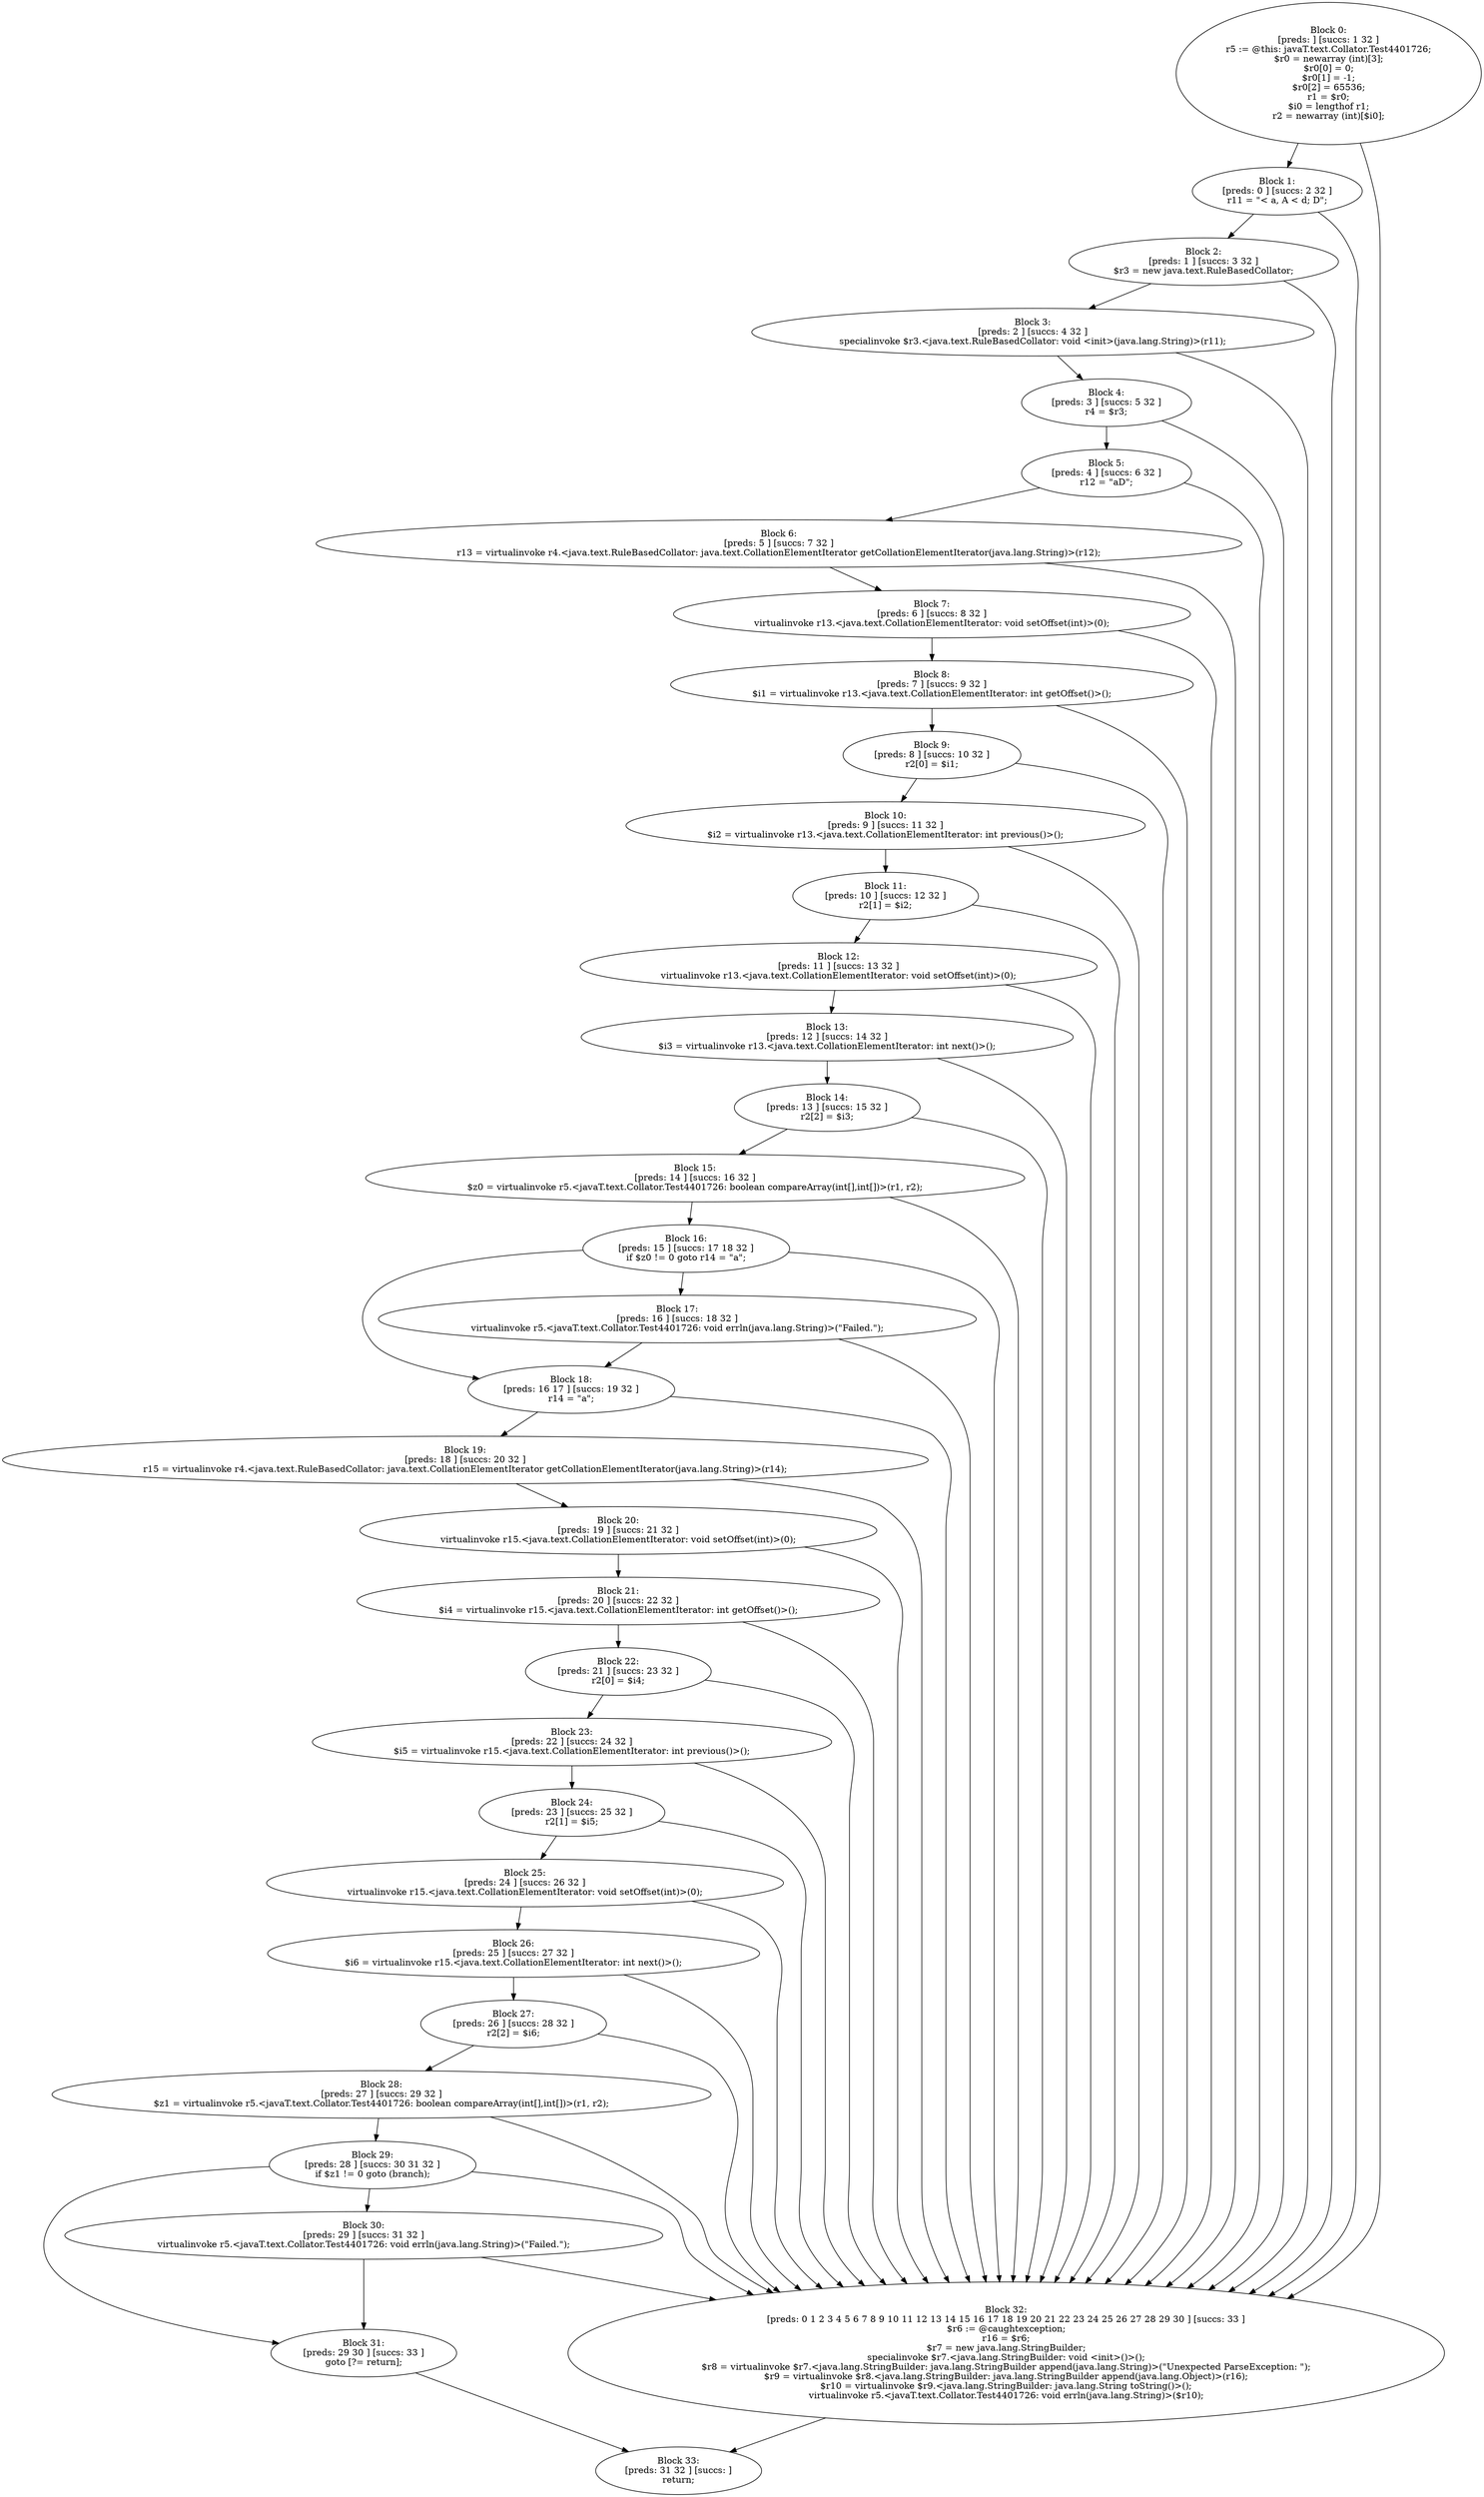 digraph "unitGraph" {
    "Block 0:
[preds: ] [succs: 1 32 ]
r5 := @this: javaT.text.Collator.Test4401726;
$r0 = newarray (int)[3];
$r0[0] = 0;
$r0[1] = -1;
$r0[2] = 65536;
r1 = $r0;
$i0 = lengthof r1;
r2 = newarray (int)[$i0];
"
    "Block 1:
[preds: 0 ] [succs: 2 32 ]
r11 = \"< a, A < d; D\";
"
    "Block 2:
[preds: 1 ] [succs: 3 32 ]
$r3 = new java.text.RuleBasedCollator;
"
    "Block 3:
[preds: 2 ] [succs: 4 32 ]
specialinvoke $r3.<java.text.RuleBasedCollator: void <init>(java.lang.String)>(r11);
"
    "Block 4:
[preds: 3 ] [succs: 5 32 ]
r4 = $r3;
"
    "Block 5:
[preds: 4 ] [succs: 6 32 ]
r12 = \"aD\";
"
    "Block 6:
[preds: 5 ] [succs: 7 32 ]
r13 = virtualinvoke r4.<java.text.RuleBasedCollator: java.text.CollationElementIterator getCollationElementIterator(java.lang.String)>(r12);
"
    "Block 7:
[preds: 6 ] [succs: 8 32 ]
virtualinvoke r13.<java.text.CollationElementIterator: void setOffset(int)>(0);
"
    "Block 8:
[preds: 7 ] [succs: 9 32 ]
$i1 = virtualinvoke r13.<java.text.CollationElementIterator: int getOffset()>();
"
    "Block 9:
[preds: 8 ] [succs: 10 32 ]
r2[0] = $i1;
"
    "Block 10:
[preds: 9 ] [succs: 11 32 ]
$i2 = virtualinvoke r13.<java.text.CollationElementIterator: int previous()>();
"
    "Block 11:
[preds: 10 ] [succs: 12 32 ]
r2[1] = $i2;
"
    "Block 12:
[preds: 11 ] [succs: 13 32 ]
virtualinvoke r13.<java.text.CollationElementIterator: void setOffset(int)>(0);
"
    "Block 13:
[preds: 12 ] [succs: 14 32 ]
$i3 = virtualinvoke r13.<java.text.CollationElementIterator: int next()>();
"
    "Block 14:
[preds: 13 ] [succs: 15 32 ]
r2[2] = $i3;
"
    "Block 15:
[preds: 14 ] [succs: 16 32 ]
$z0 = virtualinvoke r5.<javaT.text.Collator.Test4401726: boolean compareArray(int[],int[])>(r1, r2);
"
    "Block 16:
[preds: 15 ] [succs: 17 18 32 ]
if $z0 != 0 goto r14 = \"a\";
"
    "Block 17:
[preds: 16 ] [succs: 18 32 ]
virtualinvoke r5.<javaT.text.Collator.Test4401726: void errln(java.lang.String)>(\"Failed.\");
"
    "Block 18:
[preds: 16 17 ] [succs: 19 32 ]
r14 = \"a\";
"
    "Block 19:
[preds: 18 ] [succs: 20 32 ]
r15 = virtualinvoke r4.<java.text.RuleBasedCollator: java.text.CollationElementIterator getCollationElementIterator(java.lang.String)>(r14);
"
    "Block 20:
[preds: 19 ] [succs: 21 32 ]
virtualinvoke r15.<java.text.CollationElementIterator: void setOffset(int)>(0);
"
    "Block 21:
[preds: 20 ] [succs: 22 32 ]
$i4 = virtualinvoke r15.<java.text.CollationElementIterator: int getOffset()>();
"
    "Block 22:
[preds: 21 ] [succs: 23 32 ]
r2[0] = $i4;
"
    "Block 23:
[preds: 22 ] [succs: 24 32 ]
$i5 = virtualinvoke r15.<java.text.CollationElementIterator: int previous()>();
"
    "Block 24:
[preds: 23 ] [succs: 25 32 ]
r2[1] = $i5;
"
    "Block 25:
[preds: 24 ] [succs: 26 32 ]
virtualinvoke r15.<java.text.CollationElementIterator: void setOffset(int)>(0);
"
    "Block 26:
[preds: 25 ] [succs: 27 32 ]
$i6 = virtualinvoke r15.<java.text.CollationElementIterator: int next()>();
"
    "Block 27:
[preds: 26 ] [succs: 28 32 ]
r2[2] = $i6;
"
    "Block 28:
[preds: 27 ] [succs: 29 32 ]
$z1 = virtualinvoke r5.<javaT.text.Collator.Test4401726: boolean compareArray(int[],int[])>(r1, r2);
"
    "Block 29:
[preds: 28 ] [succs: 30 31 32 ]
if $z1 != 0 goto (branch);
"
    "Block 30:
[preds: 29 ] [succs: 31 32 ]
virtualinvoke r5.<javaT.text.Collator.Test4401726: void errln(java.lang.String)>(\"Failed.\");
"
    "Block 31:
[preds: 29 30 ] [succs: 33 ]
goto [?= return];
"
    "Block 32:
[preds: 0 1 2 3 4 5 6 7 8 9 10 11 12 13 14 15 16 17 18 19 20 21 22 23 24 25 26 27 28 29 30 ] [succs: 33 ]
$r6 := @caughtexception;
r16 = $r6;
$r7 = new java.lang.StringBuilder;
specialinvoke $r7.<java.lang.StringBuilder: void <init>()>();
$r8 = virtualinvoke $r7.<java.lang.StringBuilder: java.lang.StringBuilder append(java.lang.String)>(\"Unexpected ParseException: \");
$r9 = virtualinvoke $r8.<java.lang.StringBuilder: java.lang.StringBuilder append(java.lang.Object)>(r16);
$r10 = virtualinvoke $r9.<java.lang.StringBuilder: java.lang.String toString()>();
virtualinvoke r5.<javaT.text.Collator.Test4401726: void errln(java.lang.String)>($r10);
"
    "Block 33:
[preds: 31 32 ] [succs: ]
return;
"
    "Block 0:
[preds: ] [succs: 1 32 ]
r5 := @this: javaT.text.Collator.Test4401726;
$r0 = newarray (int)[3];
$r0[0] = 0;
$r0[1] = -1;
$r0[2] = 65536;
r1 = $r0;
$i0 = lengthof r1;
r2 = newarray (int)[$i0];
"->"Block 1:
[preds: 0 ] [succs: 2 32 ]
r11 = \"< a, A < d; D\";
";
    "Block 0:
[preds: ] [succs: 1 32 ]
r5 := @this: javaT.text.Collator.Test4401726;
$r0 = newarray (int)[3];
$r0[0] = 0;
$r0[1] = -1;
$r0[2] = 65536;
r1 = $r0;
$i0 = lengthof r1;
r2 = newarray (int)[$i0];
"->"Block 32:
[preds: 0 1 2 3 4 5 6 7 8 9 10 11 12 13 14 15 16 17 18 19 20 21 22 23 24 25 26 27 28 29 30 ] [succs: 33 ]
$r6 := @caughtexception;
r16 = $r6;
$r7 = new java.lang.StringBuilder;
specialinvoke $r7.<java.lang.StringBuilder: void <init>()>();
$r8 = virtualinvoke $r7.<java.lang.StringBuilder: java.lang.StringBuilder append(java.lang.String)>(\"Unexpected ParseException: \");
$r9 = virtualinvoke $r8.<java.lang.StringBuilder: java.lang.StringBuilder append(java.lang.Object)>(r16);
$r10 = virtualinvoke $r9.<java.lang.StringBuilder: java.lang.String toString()>();
virtualinvoke r5.<javaT.text.Collator.Test4401726: void errln(java.lang.String)>($r10);
";
    "Block 1:
[preds: 0 ] [succs: 2 32 ]
r11 = \"< a, A < d; D\";
"->"Block 2:
[preds: 1 ] [succs: 3 32 ]
$r3 = new java.text.RuleBasedCollator;
";
    "Block 1:
[preds: 0 ] [succs: 2 32 ]
r11 = \"< a, A < d; D\";
"->"Block 32:
[preds: 0 1 2 3 4 5 6 7 8 9 10 11 12 13 14 15 16 17 18 19 20 21 22 23 24 25 26 27 28 29 30 ] [succs: 33 ]
$r6 := @caughtexception;
r16 = $r6;
$r7 = new java.lang.StringBuilder;
specialinvoke $r7.<java.lang.StringBuilder: void <init>()>();
$r8 = virtualinvoke $r7.<java.lang.StringBuilder: java.lang.StringBuilder append(java.lang.String)>(\"Unexpected ParseException: \");
$r9 = virtualinvoke $r8.<java.lang.StringBuilder: java.lang.StringBuilder append(java.lang.Object)>(r16);
$r10 = virtualinvoke $r9.<java.lang.StringBuilder: java.lang.String toString()>();
virtualinvoke r5.<javaT.text.Collator.Test4401726: void errln(java.lang.String)>($r10);
";
    "Block 2:
[preds: 1 ] [succs: 3 32 ]
$r3 = new java.text.RuleBasedCollator;
"->"Block 3:
[preds: 2 ] [succs: 4 32 ]
specialinvoke $r3.<java.text.RuleBasedCollator: void <init>(java.lang.String)>(r11);
";
    "Block 2:
[preds: 1 ] [succs: 3 32 ]
$r3 = new java.text.RuleBasedCollator;
"->"Block 32:
[preds: 0 1 2 3 4 5 6 7 8 9 10 11 12 13 14 15 16 17 18 19 20 21 22 23 24 25 26 27 28 29 30 ] [succs: 33 ]
$r6 := @caughtexception;
r16 = $r6;
$r7 = new java.lang.StringBuilder;
specialinvoke $r7.<java.lang.StringBuilder: void <init>()>();
$r8 = virtualinvoke $r7.<java.lang.StringBuilder: java.lang.StringBuilder append(java.lang.String)>(\"Unexpected ParseException: \");
$r9 = virtualinvoke $r8.<java.lang.StringBuilder: java.lang.StringBuilder append(java.lang.Object)>(r16);
$r10 = virtualinvoke $r9.<java.lang.StringBuilder: java.lang.String toString()>();
virtualinvoke r5.<javaT.text.Collator.Test4401726: void errln(java.lang.String)>($r10);
";
    "Block 3:
[preds: 2 ] [succs: 4 32 ]
specialinvoke $r3.<java.text.RuleBasedCollator: void <init>(java.lang.String)>(r11);
"->"Block 4:
[preds: 3 ] [succs: 5 32 ]
r4 = $r3;
";
    "Block 3:
[preds: 2 ] [succs: 4 32 ]
specialinvoke $r3.<java.text.RuleBasedCollator: void <init>(java.lang.String)>(r11);
"->"Block 32:
[preds: 0 1 2 3 4 5 6 7 8 9 10 11 12 13 14 15 16 17 18 19 20 21 22 23 24 25 26 27 28 29 30 ] [succs: 33 ]
$r6 := @caughtexception;
r16 = $r6;
$r7 = new java.lang.StringBuilder;
specialinvoke $r7.<java.lang.StringBuilder: void <init>()>();
$r8 = virtualinvoke $r7.<java.lang.StringBuilder: java.lang.StringBuilder append(java.lang.String)>(\"Unexpected ParseException: \");
$r9 = virtualinvoke $r8.<java.lang.StringBuilder: java.lang.StringBuilder append(java.lang.Object)>(r16);
$r10 = virtualinvoke $r9.<java.lang.StringBuilder: java.lang.String toString()>();
virtualinvoke r5.<javaT.text.Collator.Test4401726: void errln(java.lang.String)>($r10);
";
    "Block 4:
[preds: 3 ] [succs: 5 32 ]
r4 = $r3;
"->"Block 5:
[preds: 4 ] [succs: 6 32 ]
r12 = \"aD\";
";
    "Block 4:
[preds: 3 ] [succs: 5 32 ]
r4 = $r3;
"->"Block 32:
[preds: 0 1 2 3 4 5 6 7 8 9 10 11 12 13 14 15 16 17 18 19 20 21 22 23 24 25 26 27 28 29 30 ] [succs: 33 ]
$r6 := @caughtexception;
r16 = $r6;
$r7 = new java.lang.StringBuilder;
specialinvoke $r7.<java.lang.StringBuilder: void <init>()>();
$r8 = virtualinvoke $r7.<java.lang.StringBuilder: java.lang.StringBuilder append(java.lang.String)>(\"Unexpected ParseException: \");
$r9 = virtualinvoke $r8.<java.lang.StringBuilder: java.lang.StringBuilder append(java.lang.Object)>(r16);
$r10 = virtualinvoke $r9.<java.lang.StringBuilder: java.lang.String toString()>();
virtualinvoke r5.<javaT.text.Collator.Test4401726: void errln(java.lang.String)>($r10);
";
    "Block 5:
[preds: 4 ] [succs: 6 32 ]
r12 = \"aD\";
"->"Block 6:
[preds: 5 ] [succs: 7 32 ]
r13 = virtualinvoke r4.<java.text.RuleBasedCollator: java.text.CollationElementIterator getCollationElementIterator(java.lang.String)>(r12);
";
    "Block 5:
[preds: 4 ] [succs: 6 32 ]
r12 = \"aD\";
"->"Block 32:
[preds: 0 1 2 3 4 5 6 7 8 9 10 11 12 13 14 15 16 17 18 19 20 21 22 23 24 25 26 27 28 29 30 ] [succs: 33 ]
$r6 := @caughtexception;
r16 = $r6;
$r7 = new java.lang.StringBuilder;
specialinvoke $r7.<java.lang.StringBuilder: void <init>()>();
$r8 = virtualinvoke $r7.<java.lang.StringBuilder: java.lang.StringBuilder append(java.lang.String)>(\"Unexpected ParseException: \");
$r9 = virtualinvoke $r8.<java.lang.StringBuilder: java.lang.StringBuilder append(java.lang.Object)>(r16);
$r10 = virtualinvoke $r9.<java.lang.StringBuilder: java.lang.String toString()>();
virtualinvoke r5.<javaT.text.Collator.Test4401726: void errln(java.lang.String)>($r10);
";
    "Block 6:
[preds: 5 ] [succs: 7 32 ]
r13 = virtualinvoke r4.<java.text.RuleBasedCollator: java.text.CollationElementIterator getCollationElementIterator(java.lang.String)>(r12);
"->"Block 7:
[preds: 6 ] [succs: 8 32 ]
virtualinvoke r13.<java.text.CollationElementIterator: void setOffset(int)>(0);
";
    "Block 6:
[preds: 5 ] [succs: 7 32 ]
r13 = virtualinvoke r4.<java.text.RuleBasedCollator: java.text.CollationElementIterator getCollationElementIterator(java.lang.String)>(r12);
"->"Block 32:
[preds: 0 1 2 3 4 5 6 7 8 9 10 11 12 13 14 15 16 17 18 19 20 21 22 23 24 25 26 27 28 29 30 ] [succs: 33 ]
$r6 := @caughtexception;
r16 = $r6;
$r7 = new java.lang.StringBuilder;
specialinvoke $r7.<java.lang.StringBuilder: void <init>()>();
$r8 = virtualinvoke $r7.<java.lang.StringBuilder: java.lang.StringBuilder append(java.lang.String)>(\"Unexpected ParseException: \");
$r9 = virtualinvoke $r8.<java.lang.StringBuilder: java.lang.StringBuilder append(java.lang.Object)>(r16);
$r10 = virtualinvoke $r9.<java.lang.StringBuilder: java.lang.String toString()>();
virtualinvoke r5.<javaT.text.Collator.Test4401726: void errln(java.lang.String)>($r10);
";
    "Block 7:
[preds: 6 ] [succs: 8 32 ]
virtualinvoke r13.<java.text.CollationElementIterator: void setOffset(int)>(0);
"->"Block 8:
[preds: 7 ] [succs: 9 32 ]
$i1 = virtualinvoke r13.<java.text.CollationElementIterator: int getOffset()>();
";
    "Block 7:
[preds: 6 ] [succs: 8 32 ]
virtualinvoke r13.<java.text.CollationElementIterator: void setOffset(int)>(0);
"->"Block 32:
[preds: 0 1 2 3 4 5 6 7 8 9 10 11 12 13 14 15 16 17 18 19 20 21 22 23 24 25 26 27 28 29 30 ] [succs: 33 ]
$r6 := @caughtexception;
r16 = $r6;
$r7 = new java.lang.StringBuilder;
specialinvoke $r7.<java.lang.StringBuilder: void <init>()>();
$r8 = virtualinvoke $r7.<java.lang.StringBuilder: java.lang.StringBuilder append(java.lang.String)>(\"Unexpected ParseException: \");
$r9 = virtualinvoke $r8.<java.lang.StringBuilder: java.lang.StringBuilder append(java.lang.Object)>(r16);
$r10 = virtualinvoke $r9.<java.lang.StringBuilder: java.lang.String toString()>();
virtualinvoke r5.<javaT.text.Collator.Test4401726: void errln(java.lang.String)>($r10);
";
    "Block 8:
[preds: 7 ] [succs: 9 32 ]
$i1 = virtualinvoke r13.<java.text.CollationElementIterator: int getOffset()>();
"->"Block 9:
[preds: 8 ] [succs: 10 32 ]
r2[0] = $i1;
";
    "Block 8:
[preds: 7 ] [succs: 9 32 ]
$i1 = virtualinvoke r13.<java.text.CollationElementIterator: int getOffset()>();
"->"Block 32:
[preds: 0 1 2 3 4 5 6 7 8 9 10 11 12 13 14 15 16 17 18 19 20 21 22 23 24 25 26 27 28 29 30 ] [succs: 33 ]
$r6 := @caughtexception;
r16 = $r6;
$r7 = new java.lang.StringBuilder;
specialinvoke $r7.<java.lang.StringBuilder: void <init>()>();
$r8 = virtualinvoke $r7.<java.lang.StringBuilder: java.lang.StringBuilder append(java.lang.String)>(\"Unexpected ParseException: \");
$r9 = virtualinvoke $r8.<java.lang.StringBuilder: java.lang.StringBuilder append(java.lang.Object)>(r16);
$r10 = virtualinvoke $r9.<java.lang.StringBuilder: java.lang.String toString()>();
virtualinvoke r5.<javaT.text.Collator.Test4401726: void errln(java.lang.String)>($r10);
";
    "Block 9:
[preds: 8 ] [succs: 10 32 ]
r2[0] = $i1;
"->"Block 10:
[preds: 9 ] [succs: 11 32 ]
$i2 = virtualinvoke r13.<java.text.CollationElementIterator: int previous()>();
";
    "Block 9:
[preds: 8 ] [succs: 10 32 ]
r2[0] = $i1;
"->"Block 32:
[preds: 0 1 2 3 4 5 6 7 8 9 10 11 12 13 14 15 16 17 18 19 20 21 22 23 24 25 26 27 28 29 30 ] [succs: 33 ]
$r6 := @caughtexception;
r16 = $r6;
$r7 = new java.lang.StringBuilder;
specialinvoke $r7.<java.lang.StringBuilder: void <init>()>();
$r8 = virtualinvoke $r7.<java.lang.StringBuilder: java.lang.StringBuilder append(java.lang.String)>(\"Unexpected ParseException: \");
$r9 = virtualinvoke $r8.<java.lang.StringBuilder: java.lang.StringBuilder append(java.lang.Object)>(r16);
$r10 = virtualinvoke $r9.<java.lang.StringBuilder: java.lang.String toString()>();
virtualinvoke r5.<javaT.text.Collator.Test4401726: void errln(java.lang.String)>($r10);
";
    "Block 10:
[preds: 9 ] [succs: 11 32 ]
$i2 = virtualinvoke r13.<java.text.CollationElementIterator: int previous()>();
"->"Block 11:
[preds: 10 ] [succs: 12 32 ]
r2[1] = $i2;
";
    "Block 10:
[preds: 9 ] [succs: 11 32 ]
$i2 = virtualinvoke r13.<java.text.CollationElementIterator: int previous()>();
"->"Block 32:
[preds: 0 1 2 3 4 5 6 7 8 9 10 11 12 13 14 15 16 17 18 19 20 21 22 23 24 25 26 27 28 29 30 ] [succs: 33 ]
$r6 := @caughtexception;
r16 = $r6;
$r7 = new java.lang.StringBuilder;
specialinvoke $r7.<java.lang.StringBuilder: void <init>()>();
$r8 = virtualinvoke $r7.<java.lang.StringBuilder: java.lang.StringBuilder append(java.lang.String)>(\"Unexpected ParseException: \");
$r9 = virtualinvoke $r8.<java.lang.StringBuilder: java.lang.StringBuilder append(java.lang.Object)>(r16);
$r10 = virtualinvoke $r9.<java.lang.StringBuilder: java.lang.String toString()>();
virtualinvoke r5.<javaT.text.Collator.Test4401726: void errln(java.lang.String)>($r10);
";
    "Block 11:
[preds: 10 ] [succs: 12 32 ]
r2[1] = $i2;
"->"Block 12:
[preds: 11 ] [succs: 13 32 ]
virtualinvoke r13.<java.text.CollationElementIterator: void setOffset(int)>(0);
";
    "Block 11:
[preds: 10 ] [succs: 12 32 ]
r2[1] = $i2;
"->"Block 32:
[preds: 0 1 2 3 4 5 6 7 8 9 10 11 12 13 14 15 16 17 18 19 20 21 22 23 24 25 26 27 28 29 30 ] [succs: 33 ]
$r6 := @caughtexception;
r16 = $r6;
$r7 = new java.lang.StringBuilder;
specialinvoke $r7.<java.lang.StringBuilder: void <init>()>();
$r8 = virtualinvoke $r7.<java.lang.StringBuilder: java.lang.StringBuilder append(java.lang.String)>(\"Unexpected ParseException: \");
$r9 = virtualinvoke $r8.<java.lang.StringBuilder: java.lang.StringBuilder append(java.lang.Object)>(r16);
$r10 = virtualinvoke $r9.<java.lang.StringBuilder: java.lang.String toString()>();
virtualinvoke r5.<javaT.text.Collator.Test4401726: void errln(java.lang.String)>($r10);
";
    "Block 12:
[preds: 11 ] [succs: 13 32 ]
virtualinvoke r13.<java.text.CollationElementIterator: void setOffset(int)>(0);
"->"Block 13:
[preds: 12 ] [succs: 14 32 ]
$i3 = virtualinvoke r13.<java.text.CollationElementIterator: int next()>();
";
    "Block 12:
[preds: 11 ] [succs: 13 32 ]
virtualinvoke r13.<java.text.CollationElementIterator: void setOffset(int)>(0);
"->"Block 32:
[preds: 0 1 2 3 4 5 6 7 8 9 10 11 12 13 14 15 16 17 18 19 20 21 22 23 24 25 26 27 28 29 30 ] [succs: 33 ]
$r6 := @caughtexception;
r16 = $r6;
$r7 = new java.lang.StringBuilder;
specialinvoke $r7.<java.lang.StringBuilder: void <init>()>();
$r8 = virtualinvoke $r7.<java.lang.StringBuilder: java.lang.StringBuilder append(java.lang.String)>(\"Unexpected ParseException: \");
$r9 = virtualinvoke $r8.<java.lang.StringBuilder: java.lang.StringBuilder append(java.lang.Object)>(r16);
$r10 = virtualinvoke $r9.<java.lang.StringBuilder: java.lang.String toString()>();
virtualinvoke r5.<javaT.text.Collator.Test4401726: void errln(java.lang.String)>($r10);
";
    "Block 13:
[preds: 12 ] [succs: 14 32 ]
$i3 = virtualinvoke r13.<java.text.CollationElementIterator: int next()>();
"->"Block 14:
[preds: 13 ] [succs: 15 32 ]
r2[2] = $i3;
";
    "Block 13:
[preds: 12 ] [succs: 14 32 ]
$i3 = virtualinvoke r13.<java.text.CollationElementIterator: int next()>();
"->"Block 32:
[preds: 0 1 2 3 4 5 6 7 8 9 10 11 12 13 14 15 16 17 18 19 20 21 22 23 24 25 26 27 28 29 30 ] [succs: 33 ]
$r6 := @caughtexception;
r16 = $r6;
$r7 = new java.lang.StringBuilder;
specialinvoke $r7.<java.lang.StringBuilder: void <init>()>();
$r8 = virtualinvoke $r7.<java.lang.StringBuilder: java.lang.StringBuilder append(java.lang.String)>(\"Unexpected ParseException: \");
$r9 = virtualinvoke $r8.<java.lang.StringBuilder: java.lang.StringBuilder append(java.lang.Object)>(r16);
$r10 = virtualinvoke $r9.<java.lang.StringBuilder: java.lang.String toString()>();
virtualinvoke r5.<javaT.text.Collator.Test4401726: void errln(java.lang.String)>($r10);
";
    "Block 14:
[preds: 13 ] [succs: 15 32 ]
r2[2] = $i3;
"->"Block 15:
[preds: 14 ] [succs: 16 32 ]
$z0 = virtualinvoke r5.<javaT.text.Collator.Test4401726: boolean compareArray(int[],int[])>(r1, r2);
";
    "Block 14:
[preds: 13 ] [succs: 15 32 ]
r2[2] = $i3;
"->"Block 32:
[preds: 0 1 2 3 4 5 6 7 8 9 10 11 12 13 14 15 16 17 18 19 20 21 22 23 24 25 26 27 28 29 30 ] [succs: 33 ]
$r6 := @caughtexception;
r16 = $r6;
$r7 = new java.lang.StringBuilder;
specialinvoke $r7.<java.lang.StringBuilder: void <init>()>();
$r8 = virtualinvoke $r7.<java.lang.StringBuilder: java.lang.StringBuilder append(java.lang.String)>(\"Unexpected ParseException: \");
$r9 = virtualinvoke $r8.<java.lang.StringBuilder: java.lang.StringBuilder append(java.lang.Object)>(r16);
$r10 = virtualinvoke $r9.<java.lang.StringBuilder: java.lang.String toString()>();
virtualinvoke r5.<javaT.text.Collator.Test4401726: void errln(java.lang.String)>($r10);
";
    "Block 15:
[preds: 14 ] [succs: 16 32 ]
$z0 = virtualinvoke r5.<javaT.text.Collator.Test4401726: boolean compareArray(int[],int[])>(r1, r2);
"->"Block 16:
[preds: 15 ] [succs: 17 18 32 ]
if $z0 != 0 goto r14 = \"a\";
";
    "Block 15:
[preds: 14 ] [succs: 16 32 ]
$z0 = virtualinvoke r5.<javaT.text.Collator.Test4401726: boolean compareArray(int[],int[])>(r1, r2);
"->"Block 32:
[preds: 0 1 2 3 4 5 6 7 8 9 10 11 12 13 14 15 16 17 18 19 20 21 22 23 24 25 26 27 28 29 30 ] [succs: 33 ]
$r6 := @caughtexception;
r16 = $r6;
$r7 = new java.lang.StringBuilder;
specialinvoke $r7.<java.lang.StringBuilder: void <init>()>();
$r8 = virtualinvoke $r7.<java.lang.StringBuilder: java.lang.StringBuilder append(java.lang.String)>(\"Unexpected ParseException: \");
$r9 = virtualinvoke $r8.<java.lang.StringBuilder: java.lang.StringBuilder append(java.lang.Object)>(r16);
$r10 = virtualinvoke $r9.<java.lang.StringBuilder: java.lang.String toString()>();
virtualinvoke r5.<javaT.text.Collator.Test4401726: void errln(java.lang.String)>($r10);
";
    "Block 16:
[preds: 15 ] [succs: 17 18 32 ]
if $z0 != 0 goto r14 = \"a\";
"->"Block 17:
[preds: 16 ] [succs: 18 32 ]
virtualinvoke r5.<javaT.text.Collator.Test4401726: void errln(java.lang.String)>(\"Failed.\");
";
    "Block 16:
[preds: 15 ] [succs: 17 18 32 ]
if $z0 != 0 goto r14 = \"a\";
"->"Block 18:
[preds: 16 17 ] [succs: 19 32 ]
r14 = \"a\";
";
    "Block 16:
[preds: 15 ] [succs: 17 18 32 ]
if $z0 != 0 goto r14 = \"a\";
"->"Block 32:
[preds: 0 1 2 3 4 5 6 7 8 9 10 11 12 13 14 15 16 17 18 19 20 21 22 23 24 25 26 27 28 29 30 ] [succs: 33 ]
$r6 := @caughtexception;
r16 = $r6;
$r7 = new java.lang.StringBuilder;
specialinvoke $r7.<java.lang.StringBuilder: void <init>()>();
$r8 = virtualinvoke $r7.<java.lang.StringBuilder: java.lang.StringBuilder append(java.lang.String)>(\"Unexpected ParseException: \");
$r9 = virtualinvoke $r8.<java.lang.StringBuilder: java.lang.StringBuilder append(java.lang.Object)>(r16);
$r10 = virtualinvoke $r9.<java.lang.StringBuilder: java.lang.String toString()>();
virtualinvoke r5.<javaT.text.Collator.Test4401726: void errln(java.lang.String)>($r10);
";
    "Block 17:
[preds: 16 ] [succs: 18 32 ]
virtualinvoke r5.<javaT.text.Collator.Test4401726: void errln(java.lang.String)>(\"Failed.\");
"->"Block 18:
[preds: 16 17 ] [succs: 19 32 ]
r14 = \"a\";
";
    "Block 17:
[preds: 16 ] [succs: 18 32 ]
virtualinvoke r5.<javaT.text.Collator.Test4401726: void errln(java.lang.String)>(\"Failed.\");
"->"Block 32:
[preds: 0 1 2 3 4 5 6 7 8 9 10 11 12 13 14 15 16 17 18 19 20 21 22 23 24 25 26 27 28 29 30 ] [succs: 33 ]
$r6 := @caughtexception;
r16 = $r6;
$r7 = new java.lang.StringBuilder;
specialinvoke $r7.<java.lang.StringBuilder: void <init>()>();
$r8 = virtualinvoke $r7.<java.lang.StringBuilder: java.lang.StringBuilder append(java.lang.String)>(\"Unexpected ParseException: \");
$r9 = virtualinvoke $r8.<java.lang.StringBuilder: java.lang.StringBuilder append(java.lang.Object)>(r16);
$r10 = virtualinvoke $r9.<java.lang.StringBuilder: java.lang.String toString()>();
virtualinvoke r5.<javaT.text.Collator.Test4401726: void errln(java.lang.String)>($r10);
";
    "Block 18:
[preds: 16 17 ] [succs: 19 32 ]
r14 = \"a\";
"->"Block 19:
[preds: 18 ] [succs: 20 32 ]
r15 = virtualinvoke r4.<java.text.RuleBasedCollator: java.text.CollationElementIterator getCollationElementIterator(java.lang.String)>(r14);
";
    "Block 18:
[preds: 16 17 ] [succs: 19 32 ]
r14 = \"a\";
"->"Block 32:
[preds: 0 1 2 3 4 5 6 7 8 9 10 11 12 13 14 15 16 17 18 19 20 21 22 23 24 25 26 27 28 29 30 ] [succs: 33 ]
$r6 := @caughtexception;
r16 = $r6;
$r7 = new java.lang.StringBuilder;
specialinvoke $r7.<java.lang.StringBuilder: void <init>()>();
$r8 = virtualinvoke $r7.<java.lang.StringBuilder: java.lang.StringBuilder append(java.lang.String)>(\"Unexpected ParseException: \");
$r9 = virtualinvoke $r8.<java.lang.StringBuilder: java.lang.StringBuilder append(java.lang.Object)>(r16);
$r10 = virtualinvoke $r9.<java.lang.StringBuilder: java.lang.String toString()>();
virtualinvoke r5.<javaT.text.Collator.Test4401726: void errln(java.lang.String)>($r10);
";
    "Block 19:
[preds: 18 ] [succs: 20 32 ]
r15 = virtualinvoke r4.<java.text.RuleBasedCollator: java.text.CollationElementIterator getCollationElementIterator(java.lang.String)>(r14);
"->"Block 20:
[preds: 19 ] [succs: 21 32 ]
virtualinvoke r15.<java.text.CollationElementIterator: void setOffset(int)>(0);
";
    "Block 19:
[preds: 18 ] [succs: 20 32 ]
r15 = virtualinvoke r4.<java.text.RuleBasedCollator: java.text.CollationElementIterator getCollationElementIterator(java.lang.String)>(r14);
"->"Block 32:
[preds: 0 1 2 3 4 5 6 7 8 9 10 11 12 13 14 15 16 17 18 19 20 21 22 23 24 25 26 27 28 29 30 ] [succs: 33 ]
$r6 := @caughtexception;
r16 = $r6;
$r7 = new java.lang.StringBuilder;
specialinvoke $r7.<java.lang.StringBuilder: void <init>()>();
$r8 = virtualinvoke $r7.<java.lang.StringBuilder: java.lang.StringBuilder append(java.lang.String)>(\"Unexpected ParseException: \");
$r9 = virtualinvoke $r8.<java.lang.StringBuilder: java.lang.StringBuilder append(java.lang.Object)>(r16);
$r10 = virtualinvoke $r9.<java.lang.StringBuilder: java.lang.String toString()>();
virtualinvoke r5.<javaT.text.Collator.Test4401726: void errln(java.lang.String)>($r10);
";
    "Block 20:
[preds: 19 ] [succs: 21 32 ]
virtualinvoke r15.<java.text.CollationElementIterator: void setOffset(int)>(0);
"->"Block 21:
[preds: 20 ] [succs: 22 32 ]
$i4 = virtualinvoke r15.<java.text.CollationElementIterator: int getOffset()>();
";
    "Block 20:
[preds: 19 ] [succs: 21 32 ]
virtualinvoke r15.<java.text.CollationElementIterator: void setOffset(int)>(0);
"->"Block 32:
[preds: 0 1 2 3 4 5 6 7 8 9 10 11 12 13 14 15 16 17 18 19 20 21 22 23 24 25 26 27 28 29 30 ] [succs: 33 ]
$r6 := @caughtexception;
r16 = $r6;
$r7 = new java.lang.StringBuilder;
specialinvoke $r7.<java.lang.StringBuilder: void <init>()>();
$r8 = virtualinvoke $r7.<java.lang.StringBuilder: java.lang.StringBuilder append(java.lang.String)>(\"Unexpected ParseException: \");
$r9 = virtualinvoke $r8.<java.lang.StringBuilder: java.lang.StringBuilder append(java.lang.Object)>(r16);
$r10 = virtualinvoke $r9.<java.lang.StringBuilder: java.lang.String toString()>();
virtualinvoke r5.<javaT.text.Collator.Test4401726: void errln(java.lang.String)>($r10);
";
    "Block 21:
[preds: 20 ] [succs: 22 32 ]
$i4 = virtualinvoke r15.<java.text.CollationElementIterator: int getOffset()>();
"->"Block 22:
[preds: 21 ] [succs: 23 32 ]
r2[0] = $i4;
";
    "Block 21:
[preds: 20 ] [succs: 22 32 ]
$i4 = virtualinvoke r15.<java.text.CollationElementIterator: int getOffset()>();
"->"Block 32:
[preds: 0 1 2 3 4 5 6 7 8 9 10 11 12 13 14 15 16 17 18 19 20 21 22 23 24 25 26 27 28 29 30 ] [succs: 33 ]
$r6 := @caughtexception;
r16 = $r6;
$r7 = new java.lang.StringBuilder;
specialinvoke $r7.<java.lang.StringBuilder: void <init>()>();
$r8 = virtualinvoke $r7.<java.lang.StringBuilder: java.lang.StringBuilder append(java.lang.String)>(\"Unexpected ParseException: \");
$r9 = virtualinvoke $r8.<java.lang.StringBuilder: java.lang.StringBuilder append(java.lang.Object)>(r16);
$r10 = virtualinvoke $r9.<java.lang.StringBuilder: java.lang.String toString()>();
virtualinvoke r5.<javaT.text.Collator.Test4401726: void errln(java.lang.String)>($r10);
";
    "Block 22:
[preds: 21 ] [succs: 23 32 ]
r2[0] = $i4;
"->"Block 23:
[preds: 22 ] [succs: 24 32 ]
$i5 = virtualinvoke r15.<java.text.CollationElementIterator: int previous()>();
";
    "Block 22:
[preds: 21 ] [succs: 23 32 ]
r2[0] = $i4;
"->"Block 32:
[preds: 0 1 2 3 4 5 6 7 8 9 10 11 12 13 14 15 16 17 18 19 20 21 22 23 24 25 26 27 28 29 30 ] [succs: 33 ]
$r6 := @caughtexception;
r16 = $r6;
$r7 = new java.lang.StringBuilder;
specialinvoke $r7.<java.lang.StringBuilder: void <init>()>();
$r8 = virtualinvoke $r7.<java.lang.StringBuilder: java.lang.StringBuilder append(java.lang.String)>(\"Unexpected ParseException: \");
$r9 = virtualinvoke $r8.<java.lang.StringBuilder: java.lang.StringBuilder append(java.lang.Object)>(r16);
$r10 = virtualinvoke $r9.<java.lang.StringBuilder: java.lang.String toString()>();
virtualinvoke r5.<javaT.text.Collator.Test4401726: void errln(java.lang.String)>($r10);
";
    "Block 23:
[preds: 22 ] [succs: 24 32 ]
$i5 = virtualinvoke r15.<java.text.CollationElementIterator: int previous()>();
"->"Block 24:
[preds: 23 ] [succs: 25 32 ]
r2[1] = $i5;
";
    "Block 23:
[preds: 22 ] [succs: 24 32 ]
$i5 = virtualinvoke r15.<java.text.CollationElementIterator: int previous()>();
"->"Block 32:
[preds: 0 1 2 3 4 5 6 7 8 9 10 11 12 13 14 15 16 17 18 19 20 21 22 23 24 25 26 27 28 29 30 ] [succs: 33 ]
$r6 := @caughtexception;
r16 = $r6;
$r7 = new java.lang.StringBuilder;
specialinvoke $r7.<java.lang.StringBuilder: void <init>()>();
$r8 = virtualinvoke $r7.<java.lang.StringBuilder: java.lang.StringBuilder append(java.lang.String)>(\"Unexpected ParseException: \");
$r9 = virtualinvoke $r8.<java.lang.StringBuilder: java.lang.StringBuilder append(java.lang.Object)>(r16);
$r10 = virtualinvoke $r9.<java.lang.StringBuilder: java.lang.String toString()>();
virtualinvoke r5.<javaT.text.Collator.Test4401726: void errln(java.lang.String)>($r10);
";
    "Block 24:
[preds: 23 ] [succs: 25 32 ]
r2[1] = $i5;
"->"Block 25:
[preds: 24 ] [succs: 26 32 ]
virtualinvoke r15.<java.text.CollationElementIterator: void setOffset(int)>(0);
";
    "Block 24:
[preds: 23 ] [succs: 25 32 ]
r2[1] = $i5;
"->"Block 32:
[preds: 0 1 2 3 4 5 6 7 8 9 10 11 12 13 14 15 16 17 18 19 20 21 22 23 24 25 26 27 28 29 30 ] [succs: 33 ]
$r6 := @caughtexception;
r16 = $r6;
$r7 = new java.lang.StringBuilder;
specialinvoke $r7.<java.lang.StringBuilder: void <init>()>();
$r8 = virtualinvoke $r7.<java.lang.StringBuilder: java.lang.StringBuilder append(java.lang.String)>(\"Unexpected ParseException: \");
$r9 = virtualinvoke $r8.<java.lang.StringBuilder: java.lang.StringBuilder append(java.lang.Object)>(r16);
$r10 = virtualinvoke $r9.<java.lang.StringBuilder: java.lang.String toString()>();
virtualinvoke r5.<javaT.text.Collator.Test4401726: void errln(java.lang.String)>($r10);
";
    "Block 25:
[preds: 24 ] [succs: 26 32 ]
virtualinvoke r15.<java.text.CollationElementIterator: void setOffset(int)>(0);
"->"Block 26:
[preds: 25 ] [succs: 27 32 ]
$i6 = virtualinvoke r15.<java.text.CollationElementIterator: int next()>();
";
    "Block 25:
[preds: 24 ] [succs: 26 32 ]
virtualinvoke r15.<java.text.CollationElementIterator: void setOffset(int)>(0);
"->"Block 32:
[preds: 0 1 2 3 4 5 6 7 8 9 10 11 12 13 14 15 16 17 18 19 20 21 22 23 24 25 26 27 28 29 30 ] [succs: 33 ]
$r6 := @caughtexception;
r16 = $r6;
$r7 = new java.lang.StringBuilder;
specialinvoke $r7.<java.lang.StringBuilder: void <init>()>();
$r8 = virtualinvoke $r7.<java.lang.StringBuilder: java.lang.StringBuilder append(java.lang.String)>(\"Unexpected ParseException: \");
$r9 = virtualinvoke $r8.<java.lang.StringBuilder: java.lang.StringBuilder append(java.lang.Object)>(r16);
$r10 = virtualinvoke $r9.<java.lang.StringBuilder: java.lang.String toString()>();
virtualinvoke r5.<javaT.text.Collator.Test4401726: void errln(java.lang.String)>($r10);
";
    "Block 26:
[preds: 25 ] [succs: 27 32 ]
$i6 = virtualinvoke r15.<java.text.CollationElementIterator: int next()>();
"->"Block 27:
[preds: 26 ] [succs: 28 32 ]
r2[2] = $i6;
";
    "Block 26:
[preds: 25 ] [succs: 27 32 ]
$i6 = virtualinvoke r15.<java.text.CollationElementIterator: int next()>();
"->"Block 32:
[preds: 0 1 2 3 4 5 6 7 8 9 10 11 12 13 14 15 16 17 18 19 20 21 22 23 24 25 26 27 28 29 30 ] [succs: 33 ]
$r6 := @caughtexception;
r16 = $r6;
$r7 = new java.lang.StringBuilder;
specialinvoke $r7.<java.lang.StringBuilder: void <init>()>();
$r8 = virtualinvoke $r7.<java.lang.StringBuilder: java.lang.StringBuilder append(java.lang.String)>(\"Unexpected ParseException: \");
$r9 = virtualinvoke $r8.<java.lang.StringBuilder: java.lang.StringBuilder append(java.lang.Object)>(r16);
$r10 = virtualinvoke $r9.<java.lang.StringBuilder: java.lang.String toString()>();
virtualinvoke r5.<javaT.text.Collator.Test4401726: void errln(java.lang.String)>($r10);
";
    "Block 27:
[preds: 26 ] [succs: 28 32 ]
r2[2] = $i6;
"->"Block 28:
[preds: 27 ] [succs: 29 32 ]
$z1 = virtualinvoke r5.<javaT.text.Collator.Test4401726: boolean compareArray(int[],int[])>(r1, r2);
";
    "Block 27:
[preds: 26 ] [succs: 28 32 ]
r2[2] = $i6;
"->"Block 32:
[preds: 0 1 2 3 4 5 6 7 8 9 10 11 12 13 14 15 16 17 18 19 20 21 22 23 24 25 26 27 28 29 30 ] [succs: 33 ]
$r6 := @caughtexception;
r16 = $r6;
$r7 = new java.lang.StringBuilder;
specialinvoke $r7.<java.lang.StringBuilder: void <init>()>();
$r8 = virtualinvoke $r7.<java.lang.StringBuilder: java.lang.StringBuilder append(java.lang.String)>(\"Unexpected ParseException: \");
$r9 = virtualinvoke $r8.<java.lang.StringBuilder: java.lang.StringBuilder append(java.lang.Object)>(r16);
$r10 = virtualinvoke $r9.<java.lang.StringBuilder: java.lang.String toString()>();
virtualinvoke r5.<javaT.text.Collator.Test4401726: void errln(java.lang.String)>($r10);
";
    "Block 28:
[preds: 27 ] [succs: 29 32 ]
$z1 = virtualinvoke r5.<javaT.text.Collator.Test4401726: boolean compareArray(int[],int[])>(r1, r2);
"->"Block 29:
[preds: 28 ] [succs: 30 31 32 ]
if $z1 != 0 goto (branch);
";
    "Block 28:
[preds: 27 ] [succs: 29 32 ]
$z1 = virtualinvoke r5.<javaT.text.Collator.Test4401726: boolean compareArray(int[],int[])>(r1, r2);
"->"Block 32:
[preds: 0 1 2 3 4 5 6 7 8 9 10 11 12 13 14 15 16 17 18 19 20 21 22 23 24 25 26 27 28 29 30 ] [succs: 33 ]
$r6 := @caughtexception;
r16 = $r6;
$r7 = new java.lang.StringBuilder;
specialinvoke $r7.<java.lang.StringBuilder: void <init>()>();
$r8 = virtualinvoke $r7.<java.lang.StringBuilder: java.lang.StringBuilder append(java.lang.String)>(\"Unexpected ParseException: \");
$r9 = virtualinvoke $r8.<java.lang.StringBuilder: java.lang.StringBuilder append(java.lang.Object)>(r16);
$r10 = virtualinvoke $r9.<java.lang.StringBuilder: java.lang.String toString()>();
virtualinvoke r5.<javaT.text.Collator.Test4401726: void errln(java.lang.String)>($r10);
";
    "Block 29:
[preds: 28 ] [succs: 30 31 32 ]
if $z1 != 0 goto (branch);
"->"Block 30:
[preds: 29 ] [succs: 31 32 ]
virtualinvoke r5.<javaT.text.Collator.Test4401726: void errln(java.lang.String)>(\"Failed.\");
";
    "Block 29:
[preds: 28 ] [succs: 30 31 32 ]
if $z1 != 0 goto (branch);
"->"Block 31:
[preds: 29 30 ] [succs: 33 ]
goto [?= return];
";
    "Block 29:
[preds: 28 ] [succs: 30 31 32 ]
if $z1 != 0 goto (branch);
"->"Block 32:
[preds: 0 1 2 3 4 5 6 7 8 9 10 11 12 13 14 15 16 17 18 19 20 21 22 23 24 25 26 27 28 29 30 ] [succs: 33 ]
$r6 := @caughtexception;
r16 = $r6;
$r7 = new java.lang.StringBuilder;
specialinvoke $r7.<java.lang.StringBuilder: void <init>()>();
$r8 = virtualinvoke $r7.<java.lang.StringBuilder: java.lang.StringBuilder append(java.lang.String)>(\"Unexpected ParseException: \");
$r9 = virtualinvoke $r8.<java.lang.StringBuilder: java.lang.StringBuilder append(java.lang.Object)>(r16);
$r10 = virtualinvoke $r9.<java.lang.StringBuilder: java.lang.String toString()>();
virtualinvoke r5.<javaT.text.Collator.Test4401726: void errln(java.lang.String)>($r10);
";
    "Block 30:
[preds: 29 ] [succs: 31 32 ]
virtualinvoke r5.<javaT.text.Collator.Test4401726: void errln(java.lang.String)>(\"Failed.\");
"->"Block 31:
[preds: 29 30 ] [succs: 33 ]
goto [?= return];
";
    "Block 30:
[preds: 29 ] [succs: 31 32 ]
virtualinvoke r5.<javaT.text.Collator.Test4401726: void errln(java.lang.String)>(\"Failed.\");
"->"Block 32:
[preds: 0 1 2 3 4 5 6 7 8 9 10 11 12 13 14 15 16 17 18 19 20 21 22 23 24 25 26 27 28 29 30 ] [succs: 33 ]
$r6 := @caughtexception;
r16 = $r6;
$r7 = new java.lang.StringBuilder;
specialinvoke $r7.<java.lang.StringBuilder: void <init>()>();
$r8 = virtualinvoke $r7.<java.lang.StringBuilder: java.lang.StringBuilder append(java.lang.String)>(\"Unexpected ParseException: \");
$r9 = virtualinvoke $r8.<java.lang.StringBuilder: java.lang.StringBuilder append(java.lang.Object)>(r16);
$r10 = virtualinvoke $r9.<java.lang.StringBuilder: java.lang.String toString()>();
virtualinvoke r5.<javaT.text.Collator.Test4401726: void errln(java.lang.String)>($r10);
";
    "Block 31:
[preds: 29 30 ] [succs: 33 ]
goto [?= return];
"->"Block 33:
[preds: 31 32 ] [succs: ]
return;
";
    "Block 32:
[preds: 0 1 2 3 4 5 6 7 8 9 10 11 12 13 14 15 16 17 18 19 20 21 22 23 24 25 26 27 28 29 30 ] [succs: 33 ]
$r6 := @caughtexception;
r16 = $r6;
$r7 = new java.lang.StringBuilder;
specialinvoke $r7.<java.lang.StringBuilder: void <init>()>();
$r8 = virtualinvoke $r7.<java.lang.StringBuilder: java.lang.StringBuilder append(java.lang.String)>(\"Unexpected ParseException: \");
$r9 = virtualinvoke $r8.<java.lang.StringBuilder: java.lang.StringBuilder append(java.lang.Object)>(r16);
$r10 = virtualinvoke $r9.<java.lang.StringBuilder: java.lang.String toString()>();
virtualinvoke r5.<javaT.text.Collator.Test4401726: void errln(java.lang.String)>($r10);
"->"Block 33:
[preds: 31 32 ] [succs: ]
return;
";
}
